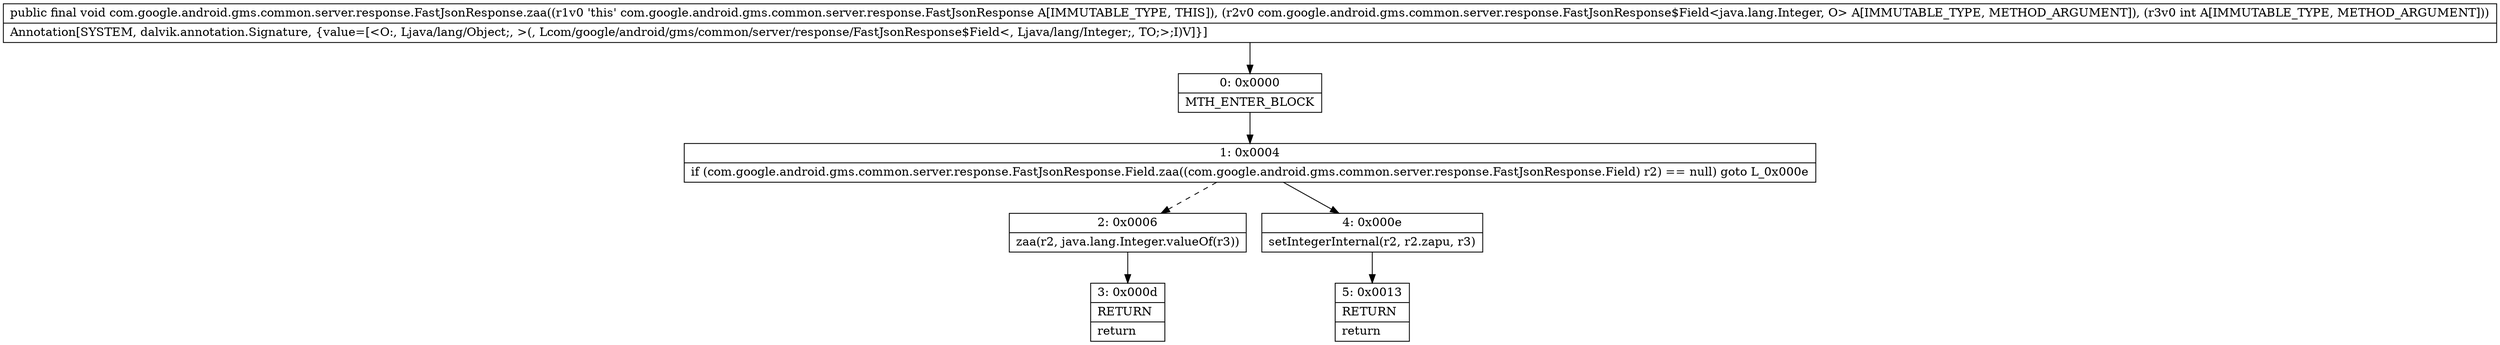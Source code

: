 digraph "CFG forcom.google.android.gms.common.server.response.FastJsonResponse.zaa(Lcom\/google\/android\/gms\/common\/server\/response\/FastJsonResponse$Field;I)V" {
Node_0 [shape=record,label="{0\:\ 0x0000|MTH_ENTER_BLOCK\l}"];
Node_1 [shape=record,label="{1\:\ 0x0004|if (com.google.android.gms.common.server.response.FastJsonResponse.Field.zaa((com.google.android.gms.common.server.response.FastJsonResponse.Field) r2) == null) goto L_0x000e\l}"];
Node_2 [shape=record,label="{2\:\ 0x0006|zaa(r2, java.lang.Integer.valueOf(r3))\l}"];
Node_3 [shape=record,label="{3\:\ 0x000d|RETURN\l|return\l}"];
Node_4 [shape=record,label="{4\:\ 0x000e|setIntegerInternal(r2, r2.zapu, r3)\l}"];
Node_5 [shape=record,label="{5\:\ 0x0013|RETURN\l|return\l}"];
MethodNode[shape=record,label="{public final void com.google.android.gms.common.server.response.FastJsonResponse.zaa((r1v0 'this' com.google.android.gms.common.server.response.FastJsonResponse A[IMMUTABLE_TYPE, THIS]), (r2v0 com.google.android.gms.common.server.response.FastJsonResponse$Field\<java.lang.Integer, O\> A[IMMUTABLE_TYPE, METHOD_ARGUMENT]), (r3v0 int A[IMMUTABLE_TYPE, METHOD_ARGUMENT]))  | Annotation[SYSTEM, dalvik.annotation.Signature, \{value=[\<O:, Ljava\/lang\/Object;, \>(, Lcom\/google\/android\/gms\/common\/server\/response\/FastJsonResponse$Field\<, Ljava\/lang\/Integer;, TO;\>;I)V]\}]\l}"];
MethodNode -> Node_0;
Node_0 -> Node_1;
Node_1 -> Node_2[style=dashed];
Node_1 -> Node_4;
Node_2 -> Node_3;
Node_4 -> Node_5;
}

